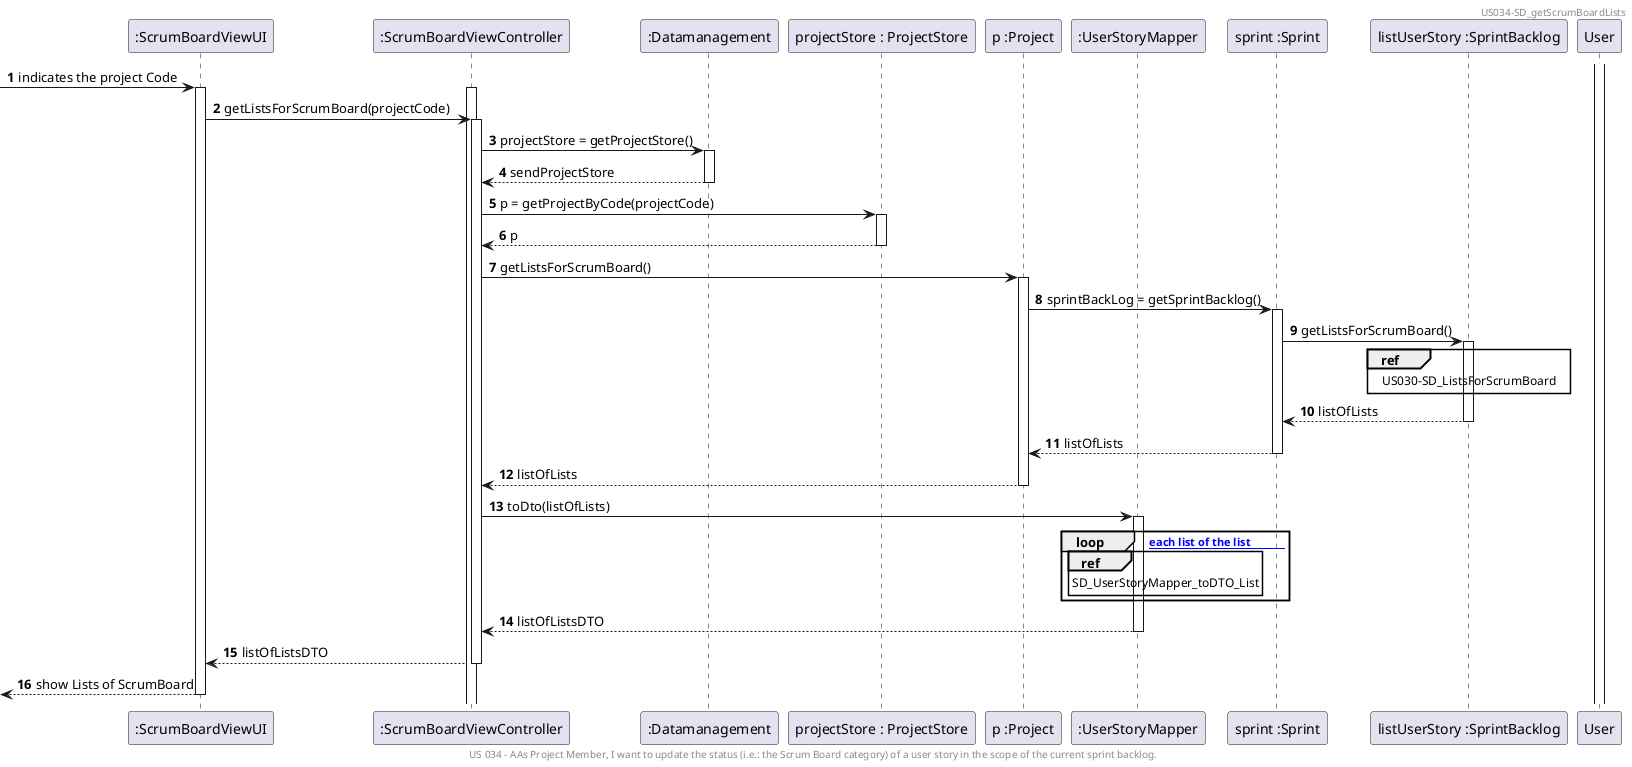 @startuml
'https://plantuml.com/sequence-diagram

header
US034-SD_getScrumBoardLists
endheader

center footer US 034 - AAs Project Member, I want to update the status (i.e.: the Scrum Board category) of a user story in the scope of the current sprint backlog.



autoactivate on
autonumber

participant ":ScrumBoardViewUI" as UI
participant ":ScrumBoardViewController" as Controller
participant ":Datamanagement" as C1
participant "projectStore : ProjectStore" as C2
participant "p :Project" as C3
participant ":UserStoryMapper" as C7
participant "sprint :Sprint" as C4
participant "listUserStory :SprintBacklog" as C8

activate User

'User -> UI: Starts ScrumBoard view feature
'User <-- UI: request the project code
[->UI : indicates the project Code
activate Controller

UI -> Controller: getListsForScrumBoard(projectCode)
Controller -> C1: projectStore = getProjectStore()
Controller <-- C1: sendProjectStore
Controller -> C2: p = getProjectByCode(projectCode)
Controller <-- C2: p
Controller -> C3: getListsForScrumBoard()

C3 -> C4: sprintBackLog = getSprintBacklog()
C4 -> C8: getListsForScrumBoard()
ref over C8
US030-SD_ListsForScrumBoard
end



C4 <-- C8: listOfLists
C3 <-- C4: listOfLists


Controller <-- C3: listOfLists

Controller -> C7: toDto(listOfLists)
loop [for each list of the list            ]
ref over C7
SD_UserStoryMapper_toDTO_List
end ref
end
Controller<-- C7: listOfListsDTO
UI <-- Controller: listOfListsDTO
[<-- UI: show Lists of ScrumBoard
@enduml
